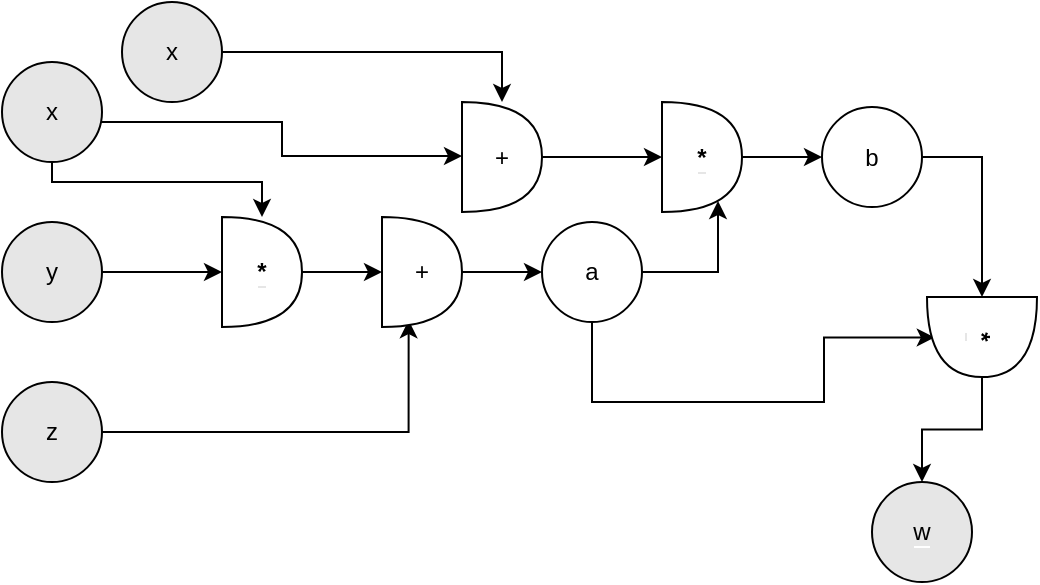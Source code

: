 <mxfile version="20.3.6" type="github">
  <diagram id="prtHgNgQTEPvFCAcTncT" name="Page-1">
    <mxGraphModel dx="877" dy="480" grid="1" gridSize="10" guides="1" tooltips="1" connect="1" arrows="1" fold="1" page="1" pageScale="1" pageWidth="827" pageHeight="1169" math="0" shadow="0">
      <root>
        <mxCell id="0" />
        <mxCell id="1" parent="0" />
        <mxCell id="XcB_LzraUVsoKtwaO6du-1" value="y" style="ellipse;whiteSpace=wrap;html=1;aspect=fixed;fillColor=#E6E6E6;" vertex="1" parent="1">
          <mxGeometry x="40" y="120" width="50" height="50" as="geometry" />
        </mxCell>
        <mxCell id="XcB_LzraUVsoKtwaO6du-2" value="" style="endArrow=classic;html=1;rounded=0;exitX=1;exitY=0.5;exitDx=0;exitDy=0;" edge="1" parent="1" source="XcB_LzraUVsoKtwaO6du-1" target="XcB_LzraUVsoKtwaO6du-5">
          <mxGeometry width="50" height="50" relative="1" as="geometry">
            <mxPoint x="290" y="220" as="sourcePoint" />
            <mxPoint x="160" y="145" as="targetPoint" />
          </mxGeometry>
        </mxCell>
        <mxCell id="XcB_LzraUVsoKtwaO6du-8" style="edgeStyle=orthogonalEdgeStyle;rounded=0;orthogonalLoop=1;jettySize=auto;html=1;" edge="1" parent="1" source="XcB_LzraUVsoKtwaO6du-3" target="XcB_LzraUVsoKtwaO6du-5">
          <mxGeometry relative="1" as="geometry">
            <Array as="points">
              <mxPoint x="65" y="100" />
              <mxPoint x="170" y="100" />
            </Array>
          </mxGeometry>
        </mxCell>
        <mxCell id="XcB_LzraUVsoKtwaO6du-15" style="edgeStyle=orthogonalEdgeStyle;rounded=0;orthogonalLoop=1;jettySize=auto;html=1;" edge="1" parent="1" source="XcB_LzraUVsoKtwaO6du-3" target="XcB_LzraUVsoKtwaO6du-13">
          <mxGeometry relative="1" as="geometry">
            <Array as="points">
              <mxPoint x="180" y="70" />
              <mxPoint x="180" y="87" />
            </Array>
          </mxGeometry>
        </mxCell>
        <mxCell id="XcB_LzraUVsoKtwaO6du-3" value="x" style="ellipse;whiteSpace=wrap;html=1;aspect=fixed;fillColor=#E6E6E6;" vertex="1" parent="1">
          <mxGeometry x="40" y="40" width="50" height="50" as="geometry" />
        </mxCell>
        <mxCell id="XcB_LzraUVsoKtwaO6du-9" style="edgeStyle=orthogonalEdgeStyle;rounded=0;orthogonalLoop=1;jettySize=auto;html=1;entryX=0.333;entryY=0.938;entryDx=0;entryDy=0;entryPerimeter=0;" edge="1" parent="1" source="XcB_LzraUVsoKtwaO6du-4" target="XcB_LzraUVsoKtwaO6du-7">
          <mxGeometry relative="1" as="geometry" />
        </mxCell>
        <mxCell id="XcB_LzraUVsoKtwaO6du-4" value="z" style="ellipse;whiteSpace=wrap;html=1;aspect=fixed;fillColor=#E6E6E6;" vertex="1" parent="1">
          <mxGeometry x="40" y="200" width="50" height="50" as="geometry" />
        </mxCell>
        <mxCell id="XcB_LzraUVsoKtwaO6du-5" value="&lt;b&gt;&lt;span style=&quot;background-color: rgb(255, 255, 255);&quot;&gt;*&lt;/span&gt;&lt;/b&gt;" style="shape=or;whiteSpace=wrap;html=1;labelBackgroundColor=#E6E6E6;fillColor=#FFFFFF;" vertex="1" parent="1">
          <mxGeometry x="150" y="117.5" width="40" height="55" as="geometry" />
        </mxCell>
        <mxCell id="XcB_LzraUVsoKtwaO6du-6" value="" style="endArrow=classic;html=1;rounded=0;exitX=1;exitY=0.5;exitDx=0;exitDy=0;exitPerimeter=0;" edge="1" parent="1" source="XcB_LzraUVsoKtwaO6du-5" target="XcB_LzraUVsoKtwaO6du-7">
          <mxGeometry width="50" height="50" relative="1" as="geometry">
            <mxPoint x="170" y="280" as="sourcePoint" />
            <mxPoint x="250" y="145" as="targetPoint" />
          </mxGeometry>
        </mxCell>
        <mxCell id="XcB_LzraUVsoKtwaO6du-7" value="+" style="shape=or;whiteSpace=wrap;html=1;labelBackgroundColor=#FFFFFF;fillColor=#FFFFFF;" vertex="1" parent="1">
          <mxGeometry x="230" y="117.5" width="40" height="55" as="geometry" />
        </mxCell>
        <mxCell id="XcB_LzraUVsoKtwaO6du-10" value="" style="endArrow=classic;html=1;rounded=0;exitX=1;exitY=0.5;exitDx=0;exitDy=0;exitPerimeter=0;" edge="1" parent="1" source="XcB_LzraUVsoKtwaO6du-7" target="XcB_LzraUVsoKtwaO6du-11">
          <mxGeometry width="50" height="50" relative="1" as="geometry">
            <mxPoint x="170" y="280" as="sourcePoint" />
            <mxPoint x="360" y="145" as="targetPoint" />
          </mxGeometry>
        </mxCell>
        <mxCell id="XcB_LzraUVsoKtwaO6du-20" style="edgeStyle=orthogonalEdgeStyle;rounded=0;orthogonalLoop=1;jettySize=auto;html=1;entryX=0.7;entryY=0.9;entryDx=0;entryDy=0;entryPerimeter=0;" edge="1" parent="1" source="XcB_LzraUVsoKtwaO6du-11" target="XcB_LzraUVsoKtwaO6du-18">
          <mxGeometry relative="1" as="geometry" />
        </mxCell>
        <mxCell id="XcB_LzraUVsoKtwaO6du-25" style="edgeStyle=orthogonalEdgeStyle;rounded=0;orthogonalLoop=1;jettySize=auto;html=1;entryX=0.506;entryY=0.929;entryDx=0;entryDy=0;entryPerimeter=0;" edge="1" parent="1" source="XcB_LzraUVsoKtwaO6du-11" target="XcB_LzraUVsoKtwaO6du-23">
          <mxGeometry relative="1" as="geometry">
            <mxPoint x="335" y="220" as="targetPoint" />
            <Array as="points">
              <mxPoint x="335" y="210" />
              <mxPoint x="451" y="210" />
            </Array>
          </mxGeometry>
        </mxCell>
        <mxCell id="XcB_LzraUVsoKtwaO6du-11" value="a" style="ellipse;whiteSpace=wrap;html=1;aspect=fixed;labelBackgroundColor=#FFFFFF;fillColor=#FFFFFF;" vertex="1" parent="1">
          <mxGeometry x="310" y="120" width="50" height="50" as="geometry" />
        </mxCell>
        <mxCell id="XcB_LzraUVsoKtwaO6du-19" value="" style="edgeStyle=orthogonalEdgeStyle;rounded=0;orthogonalLoop=1;jettySize=auto;html=1;" edge="1" parent="1" source="XcB_LzraUVsoKtwaO6du-13" target="XcB_LzraUVsoKtwaO6du-18">
          <mxGeometry relative="1" as="geometry" />
        </mxCell>
        <mxCell id="XcB_LzraUVsoKtwaO6du-13" value="+" style="shape=or;whiteSpace=wrap;html=1;labelBackgroundColor=#FFFFFF;fillColor=#FFFFFF;" vertex="1" parent="1">
          <mxGeometry x="270" y="60" width="40" height="55" as="geometry" />
        </mxCell>
        <mxCell id="XcB_LzraUVsoKtwaO6du-17" style="edgeStyle=orthogonalEdgeStyle;rounded=0;orthogonalLoop=1;jettySize=auto;html=1;" edge="1" parent="1" source="XcB_LzraUVsoKtwaO6du-16" target="XcB_LzraUVsoKtwaO6du-13">
          <mxGeometry relative="1" as="geometry">
            <Array as="points">
              <mxPoint x="290" y="35" />
            </Array>
          </mxGeometry>
        </mxCell>
        <mxCell id="XcB_LzraUVsoKtwaO6du-16" value="x" style="ellipse;whiteSpace=wrap;html=1;aspect=fixed;fillColor=#E6E6E6;" vertex="1" parent="1">
          <mxGeometry x="100" y="10" width="50" height="50" as="geometry" />
        </mxCell>
        <mxCell id="XcB_LzraUVsoKtwaO6du-22" value="" style="edgeStyle=orthogonalEdgeStyle;rounded=0;orthogonalLoop=1;jettySize=auto;html=1;" edge="1" parent="1" source="XcB_LzraUVsoKtwaO6du-18" target="XcB_LzraUVsoKtwaO6du-21">
          <mxGeometry relative="1" as="geometry" />
        </mxCell>
        <mxCell id="XcB_LzraUVsoKtwaO6du-18" value="&lt;b&gt;&lt;span style=&quot;background-color: rgb(255, 255, 255);&quot;&gt;*&lt;/span&gt;&lt;/b&gt;" style="shape=or;whiteSpace=wrap;html=1;labelBackgroundColor=#E6E6E6;fillColor=#FFFFFF;" vertex="1" parent="1">
          <mxGeometry x="370" y="60" width="40" height="55" as="geometry" />
        </mxCell>
        <mxCell id="XcB_LzraUVsoKtwaO6du-24" style="edgeStyle=orthogonalEdgeStyle;rounded=0;orthogonalLoop=1;jettySize=auto;html=1;entryX=0;entryY=0.5;entryDx=0;entryDy=0;entryPerimeter=0;" edge="1" parent="1" source="XcB_LzraUVsoKtwaO6du-21" target="XcB_LzraUVsoKtwaO6du-23">
          <mxGeometry relative="1" as="geometry" />
        </mxCell>
        <mxCell id="XcB_LzraUVsoKtwaO6du-21" value="b" style="ellipse;whiteSpace=wrap;html=1;aspect=fixed;labelBackgroundColor=#FFFFFF;fillColor=#FFFFFF;" vertex="1" parent="1">
          <mxGeometry x="450" y="62.5" width="50" height="50" as="geometry" />
        </mxCell>
        <mxCell id="XcB_LzraUVsoKtwaO6du-28" style="edgeStyle=orthogonalEdgeStyle;rounded=0;orthogonalLoop=1;jettySize=auto;html=1;" edge="1" parent="1" source="XcB_LzraUVsoKtwaO6du-23" target="XcB_LzraUVsoKtwaO6du-29">
          <mxGeometry relative="1" as="geometry">
            <mxPoint x="500" y="260" as="targetPoint" />
          </mxGeometry>
        </mxCell>
        <mxCell id="XcB_LzraUVsoKtwaO6du-23" value="&lt;b&gt;&lt;span style=&quot;background-color: rgb(255, 255, 255);&quot;&gt;*&lt;/span&gt;&lt;/b&gt;" style="shape=or;whiteSpace=wrap;html=1;labelBackgroundColor=#E6E6E6;fillColor=#FFFFFF;rotation=90;" vertex="1" parent="1">
          <mxGeometry x="510" y="150" width="40" height="55" as="geometry" />
        </mxCell>
        <mxCell id="XcB_LzraUVsoKtwaO6du-29" value="&lt;span style=&quot;background-color: rgb(230, 230, 230);&quot;&gt;w&lt;/span&gt;" style="ellipse;whiteSpace=wrap;html=1;aspect=fixed;labelBackgroundColor=#FFFFFF;fillColor=#E6E6E6;" vertex="1" parent="1">
          <mxGeometry x="475" y="250" width="50" height="50" as="geometry" />
        </mxCell>
      </root>
    </mxGraphModel>
  </diagram>
</mxfile>
